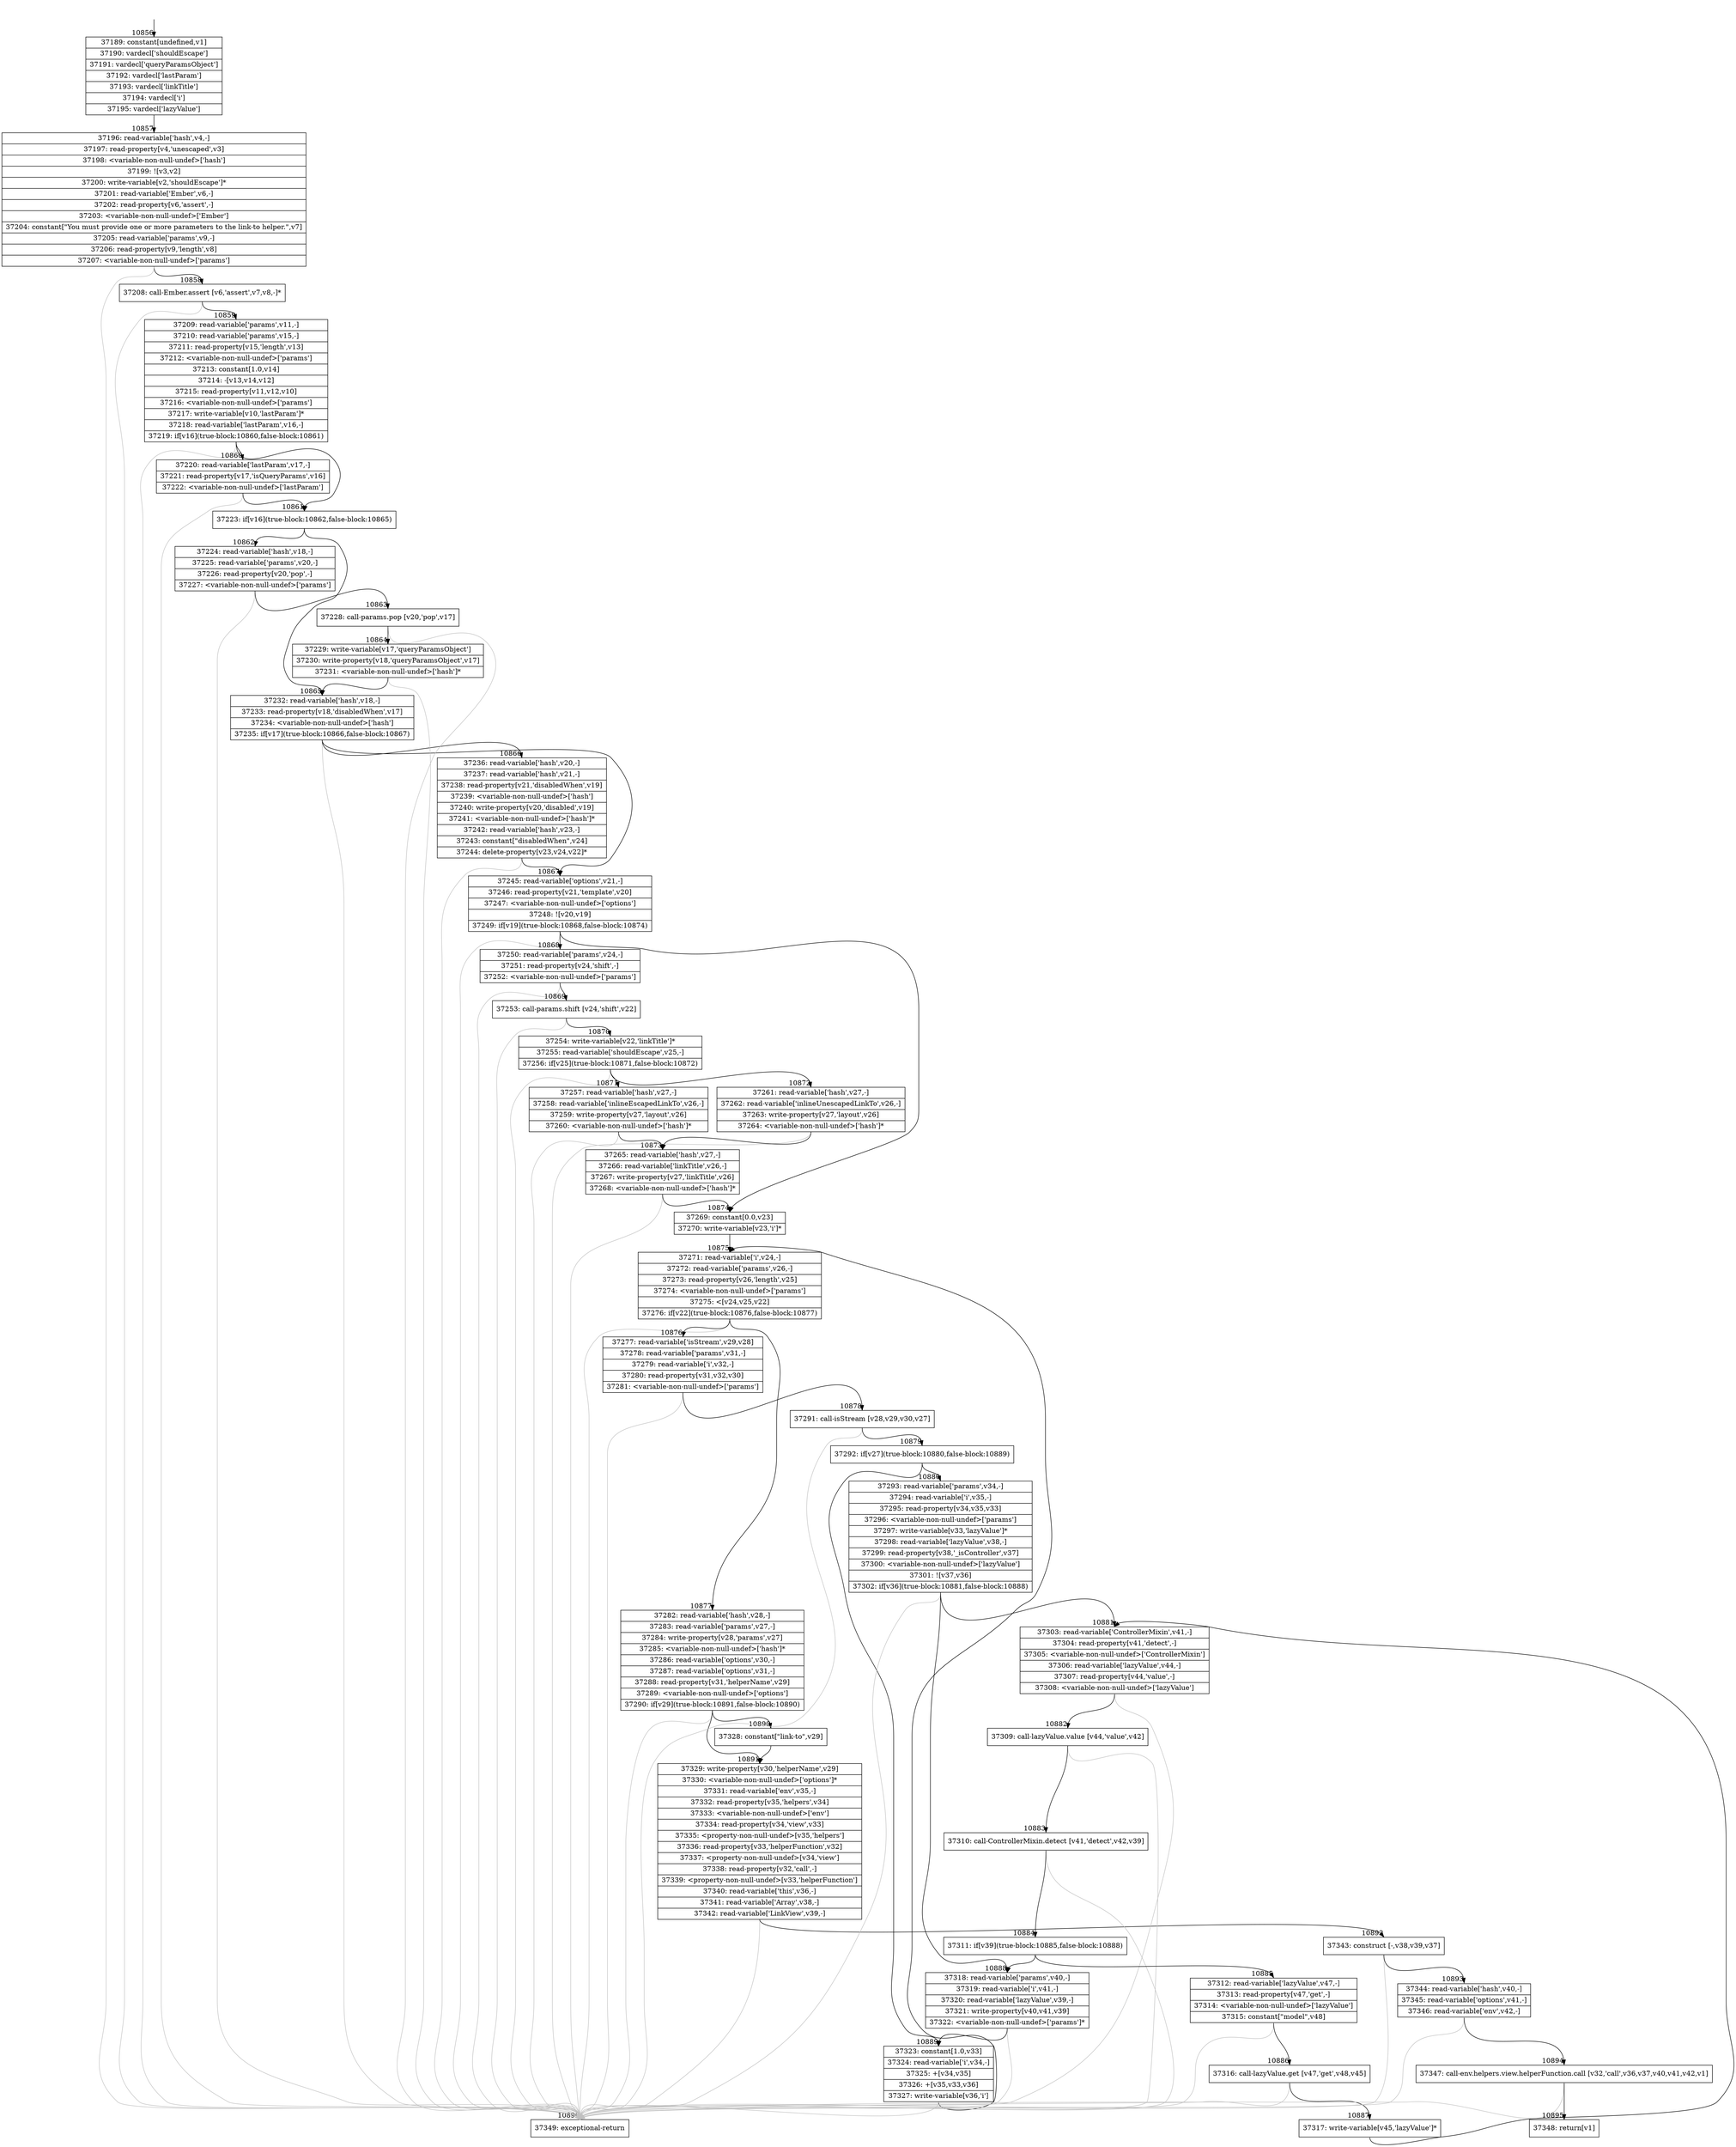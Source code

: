 digraph {
rankdir="TD"
BB_entry908[shape=none,label=""];
BB_entry908 -> BB10856 [tailport=s, headport=n, headlabel="    10856"]
BB10856 [shape=record label="{37189: constant[undefined,v1]|37190: vardecl['shouldEscape']|37191: vardecl['queryParamsObject']|37192: vardecl['lastParam']|37193: vardecl['linkTitle']|37194: vardecl['i']|37195: vardecl['lazyValue']}" ] 
BB10856 -> BB10857 [tailport=s, headport=n, headlabel="      10857"]
BB10857 [shape=record label="{37196: read-variable['hash',v4,-]|37197: read-property[v4,'unescaped',v3]|37198: \<variable-non-null-undef\>['hash']|37199: ![v3,v2]|37200: write-variable[v2,'shouldEscape']*|37201: read-variable['Ember',v6,-]|37202: read-property[v6,'assert',-]|37203: \<variable-non-null-undef\>['Ember']|37204: constant[\"You must provide one or more parameters to the link-to helper.\",v7]|37205: read-variable['params',v9,-]|37206: read-property[v9,'length',v8]|37207: \<variable-non-null-undef\>['params']}" ] 
BB10857 -> BB10858 [tailport=s, headport=n, headlabel="      10858"]
BB10857 -> BB10896 [tailport=s, headport=n, color=gray, headlabel="      10896"]
BB10858 [shape=record label="{37208: call-Ember.assert [v6,'assert',v7,v8,-]*}" ] 
BB10858 -> BB10859 [tailport=s, headport=n, headlabel="      10859"]
BB10858 -> BB10896 [tailport=s, headport=n, color=gray]
BB10859 [shape=record label="{37209: read-variable['params',v11,-]|37210: read-variable['params',v15,-]|37211: read-property[v15,'length',v13]|37212: \<variable-non-null-undef\>['params']|37213: constant[1.0,v14]|37214: -[v13,v14,v12]|37215: read-property[v11,v12,v10]|37216: \<variable-non-null-undef\>['params']|37217: write-variable[v10,'lastParam']*|37218: read-variable['lastParam',v16,-]|37219: if[v16](true-block:10860,false-block:10861)}" ] 
BB10859 -> BB10861 [tailport=s, headport=n, headlabel="      10861"]
BB10859 -> BB10860 [tailport=s, headport=n, headlabel="      10860"]
BB10859 -> BB10896 [tailport=s, headport=n, color=gray]
BB10860 [shape=record label="{37220: read-variable['lastParam',v17,-]|37221: read-property[v17,'isQueryParams',v16]|37222: \<variable-non-null-undef\>['lastParam']}" ] 
BB10860 -> BB10861 [tailport=s, headport=n]
BB10860 -> BB10896 [tailport=s, headport=n, color=gray]
BB10861 [shape=record label="{37223: if[v16](true-block:10862,false-block:10865)}" ] 
BB10861 -> BB10862 [tailport=s, headport=n, headlabel="      10862"]
BB10861 -> BB10865 [tailport=s, headport=n, headlabel="      10865"]
BB10862 [shape=record label="{37224: read-variable['hash',v18,-]|37225: read-variable['params',v20,-]|37226: read-property[v20,'pop',-]|37227: \<variable-non-null-undef\>['params']}" ] 
BB10862 -> BB10863 [tailport=s, headport=n, headlabel="      10863"]
BB10862 -> BB10896 [tailport=s, headport=n, color=gray]
BB10863 [shape=record label="{37228: call-params.pop [v20,'pop',v17]}" ] 
BB10863 -> BB10864 [tailport=s, headport=n, headlabel="      10864"]
BB10863 -> BB10896 [tailport=s, headport=n, color=gray]
BB10864 [shape=record label="{37229: write-variable[v17,'queryParamsObject']|37230: write-property[v18,'queryParamsObject',v17]|37231: \<variable-non-null-undef\>['hash']*}" ] 
BB10864 -> BB10865 [tailport=s, headport=n]
BB10864 -> BB10896 [tailport=s, headport=n, color=gray]
BB10865 [shape=record label="{37232: read-variable['hash',v18,-]|37233: read-property[v18,'disabledWhen',v17]|37234: \<variable-non-null-undef\>['hash']|37235: if[v17](true-block:10866,false-block:10867)}" ] 
BB10865 -> BB10866 [tailport=s, headport=n, headlabel="      10866"]
BB10865 -> BB10867 [tailport=s, headport=n, headlabel="      10867"]
BB10865 -> BB10896 [tailport=s, headport=n, color=gray]
BB10866 [shape=record label="{37236: read-variable['hash',v20,-]|37237: read-variable['hash',v21,-]|37238: read-property[v21,'disabledWhen',v19]|37239: \<variable-non-null-undef\>['hash']|37240: write-property[v20,'disabled',v19]|37241: \<variable-non-null-undef\>['hash']*|37242: read-variable['hash',v23,-]|37243: constant[\"disabledWhen\",v24]|37244: delete-property[v23,v24,v22]*}" ] 
BB10866 -> BB10867 [tailport=s, headport=n]
BB10866 -> BB10896 [tailport=s, headport=n, color=gray]
BB10867 [shape=record label="{37245: read-variable['options',v21,-]|37246: read-property[v21,'template',v20]|37247: \<variable-non-null-undef\>['options']|37248: ![v20,v19]|37249: if[v19](true-block:10868,false-block:10874)}" ] 
BB10867 -> BB10868 [tailport=s, headport=n, headlabel="      10868"]
BB10867 -> BB10874 [tailport=s, headport=n, headlabel="      10874"]
BB10867 -> BB10896 [tailport=s, headport=n, color=gray]
BB10868 [shape=record label="{37250: read-variable['params',v24,-]|37251: read-property[v24,'shift',-]|37252: \<variable-non-null-undef\>['params']}" ] 
BB10868 -> BB10869 [tailport=s, headport=n, headlabel="      10869"]
BB10868 -> BB10896 [tailport=s, headport=n, color=gray]
BB10869 [shape=record label="{37253: call-params.shift [v24,'shift',v22]}" ] 
BB10869 -> BB10870 [tailport=s, headport=n, headlabel="      10870"]
BB10869 -> BB10896 [tailport=s, headport=n, color=gray]
BB10870 [shape=record label="{37254: write-variable[v22,'linkTitle']*|37255: read-variable['shouldEscape',v25,-]|37256: if[v25](true-block:10871,false-block:10872)}" ] 
BB10870 -> BB10871 [tailport=s, headport=n, headlabel="      10871"]
BB10870 -> BB10872 [tailport=s, headport=n, headlabel="      10872"]
BB10870 -> BB10896 [tailport=s, headport=n, color=gray]
BB10871 [shape=record label="{37257: read-variable['hash',v27,-]|37258: read-variable['inlineEscapedLinkTo',v26,-]|37259: write-property[v27,'layout',v26]|37260: \<variable-non-null-undef\>['hash']*}" ] 
BB10871 -> BB10873 [tailport=s, headport=n, headlabel="      10873"]
BB10871 -> BB10896 [tailport=s, headport=n, color=gray]
BB10872 [shape=record label="{37261: read-variable['hash',v27,-]|37262: read-variable['inlineUnescapedLinkTo',v26,-]|37263: write-property[v27,'layout',v26]|37264: \<variable-non-null-undef\>['hash']*}" ] 
BB10872 -> BB10873 [tailport=s, headport=n]
BB10872 -> BB10896 [tailport=s, headport=n, color=gray]
BB10873 [shape=record label="{37265: read-variable['hash',v27,-]|37266: read-variable['linkTitle',v26,-]|37267: write-property[v27,'linkTitle',v26]|37268: \<variable-non-null-undef\>['hash']*}" ] 
BB10873 -> BB10874 [tailport=s, headport=n]
BB10873 -> BB10896 [tailport=s, headport=n, color=gray]
BB10874 [shape=record label="{37269: constant[0.0,v23]|37270: write-variable[v23,'i']*}" ] 
BB10874 -> BB10875 [tailport=s, headport=n, headlabel="      10875"]
BB10875 [shape=record label="{37271: read-variable['i',v24,-]|37272: read-variable['params',v26,-]|37273: read-property[v26,'length',v25]|37274: \<variable-non-null-undef\>['params']|37275: \<[v24,v25,v22]|37276: if[v22](true-block:10876,false-block:10877)}" ] 
BB10875 -> BB10876 [tailport=s, headport=n, headlabel="      10876"]
BB10875 -> BB10877 [tailport=s, headport=n, headlabel="      10877"]
BB10875 -> BB10896 [tailport=s, headport=n, color=gray]
BB10876 [shape=record label="{37277: read-variable['isStream',v29,v28]|37278: read-variable['params',v31,-]|37279: read-variable['i',v32,-]|37280: read-property[v31,v32,v30]|37281: \<variable-non-null-undef\>['params']}" ] 
BB10876 -> BB10878 [tailport=s, headport=n, headlabel="      10878"]
BB10876 -> BB10896 [tailport=s, headport=n, color=gray]
BB10877 [shape=record label="{37282: read-variable['hash',v28,-]|37283: read-variable['params',v27,-]|37284: write-property[v28,'params',v27]|37285: \<variable-non-null-undef\>['hash']*|37286: read-variable['options',v30,-]|37287: read-variable['options',v31,-]|37288: read-property[v31,'helperName',v29]|37289: \<variable-non-null-undef\>['options']|37290: if[v29](true-block:10891,false-block:10890)}" ] 
BB10877 -> BB10891 [tailport=s, headport=n, headlabel="      10891"]
BB10877 -> BB10890 [tailport=s, headport=n, headlabel="      10890"]
BB10877 -> BB10896 [tailport=s, headport=n, color=gray]
BB10878 [shape=record label="{37291: call-isStream [v28,v29,v30,v27]}" ] 
BB10878 -> BB10879 [tailport=s, headport=n, headlabel="      10879"]
BB10878 -> BB10896 [tailport=s, headport=n, color=gray]
BB10879 [shape=record label="{37292: if[v27](true-block:10880,false-block:10889)}" ] 
BB10879 -> BB10880 [tailport=s, headport=n, headlabel="      10880"]
BB10879 -> BB10889 [tailport=s, headport=n, headlabel="      10889"]
BB10880 [shape=record label="{37293: read-variable['params',v34,-]|37294: read-variable['i',v35,-]|37295: read-property[v34,v35,v33]|37296: \<variable-non-null-undef\>['params']|37297: write-variable[v33,'lazyValue']*|37298: read-variable['lazyValue',v38,-]|37299: read-property[v38,'_isController',v37]|37300: \<variable-non-null-undef\>['lazyValue']|37301: ![v37,v36]|37302: if[v36](true-block:10881,false-block:10888)}" ] 
BB10880 -> BB10881 [tailport=s, headport=n, headlabel="      10881"]
BB10880 -> BB10888 [tailport=s, headport=n, headlabel="      10888"]
BB10880 -> BB10896 [tailport=s, headport=n, color=gray]
BB10881 [shape=record label="{37303: read-variable['ControllerMixin',v41,-]|37304: read-property[v41,'detect',-]|37305: \<variable-non-null-undef\>['ControllerMixin']|37306: read-variable['lazyValue',v44,-]|37307: read-property[v44,'value',-]|37308: \<variable-non-null-undef\>['lazyValue']}" ] 
BB10881 -> BB10882 [tailport=s, headport=n, headlabel="      10882"]
BB10881 -> BB10896 [tailport=s, headport=n, color=gray]
BB10882 [shape=record label="{37309: call-lazyValue.value [v44,'value',v42]}" ] 
BB10882 -> BB10883 [tailport=s, headport=n, headlabel="      10883"]
BB10882 -> BB10896 [tailport=s, headport=n, color=gray]
BB10883 [shape=record label="{37310: call-ControllerMixin.detect [v41,'detect',v42,v39]}" ] 
BB10883 -> BB10884 [tailport=s, headport=n, headlabel="      10884"]
BB10883 -> BB10896 [tailport=s, headport=n, color=gray]
BB10884 [shape=record label="{37311: if[v39](true-block:10885,false-block:10888)}" ] 
BB10884 -> BB10885 [tailport=s, headport=n, headlabel="      10885"]
BB10884 -> BB10888 [tailport=s, headport=n]
BB10885 [shape=record label="{37312: read-variable['lazyValue',v47,-]|37313: read-property[v47,'get',-]|37314: \<variable-non-null-undef\>['lazyValue']|37315: constant[\"model\",v48]}" ] 
BB10885 -> BB10886 [tailport=s, headport=n, headlabel="      10886"]
BB10885 -> BB10896 [tailport=s, headport=n, color=gray]
BB10886 [shape=record label="{37316: call-lazyValue.get [v47,'get',v48,v45]}" ] 
BB10886 -> BB10887 [tailport=s, headport=n, headlabel="      10887"]
BB10886 -> BB10896 [tailport=s, headport=n, color=gray]
BB10887 [shape=record label="{37317: write-variable[v45,'lazyValue']*}" ] 
BB10887 -> BB10881 [tailport=s, headport=n]
BB10888 [shape=record label="{37318: read-variable['params',v40,-]|37319: read-variable['i',v41,-]|37320: read-variable['lazyValue',v39,-]|37321: write-property[v40,v41,v39]|37322: \<variable-non-null-undef\>['params']*}" ] 
BB10888 -> BB10889 [tailport=s, headport=n]
BB10888 -> BB10896 [tailport=s, headport=n, color=gray]
BB10889 [shape=record label="{37323: constant[1.0,v33]|37324: read-variable['i',v34,-]|37325: +[v34,v35]|37326: +[v35,v33,v36]|37327: write-variable[v36,'i']}" ] 
BB10889 -> BB10875 [tailport=s, headport=n]
BB10889 -> BB10896 [tailport=s, headport=n, color=gray]
BB10890 [shape=record label="{37328: constant[\"link-to\",v29]}" ] 
BB10890 -> BB10891 [tailport=s, headport=n]
BB10891 [shape=record label="{37329: write-property[v30,'helperName',v29]|37330: \<variable-non-null-undef\>['options']*|37331: read-variable['env',v35,-]|37332: read-property[v35,'helpers',v34]|37333: \<variable-non-null-undef\>['env']|37334: read-property[v34,'view',v33]|37335: \<property-non-null-undef\>[v35,'helpers']|37336: read-property[v33,'helperFunction',v32]|37337: \<property-non-null-undef\>[v34,'view']|37338: read-property[v32,'call',-]|37339: \<property-non-null-undef\>[v33,'helperFunction']|37340: read-variable['this',v36,-]|37341: read-variable['Array',v38,-]|37342: read-variable['LinkView',v39,-]}" ] 
BB10891 -> BB10892 [tailport=s, headport=n, headlabel="      10892"]
BB10891 -> BB10896 [tailport=s, headport=n, color=gray]
BB10892 [shape=record label="{37343: construct [-,v38,v39,v37]}" ] 
BB10892 -> BB10893 [tailport=s, headport=n, headlabel="      10893"]
BB10892 -> BB10896 [tailport=s, headport=n, color=gray]
BB10893 [shape=record label="{37344: read-variable['hash',v40,-]|37345: read-variable['options',v41,-]|37346: read-variable['env',v42,-]}" ] 
BB10893 -> BB10894 [tailport=s, headport=n, headlabel="      10894"]
BB10893 -> BB10896 [tailport=s, headport=n, color=gray]
BB10894 [shape=record label="{37347: call-env.helpers.view.helperFunction.call [v32,'call',v36,v37,v40,v41,v42,v1]}" ] 
BB10894 -> BB10895 [tailport=s, headport=n, headlabel="      10895"]
BB10894 -> BB10896 [tailport=s, headport=n, color=gray]
BB10895 [shape=record label="{37348: return[v1]}" ] 
BB10896 [shape=record label="{37349: exceptional-return}" ] 
//#$~ 19712
}
